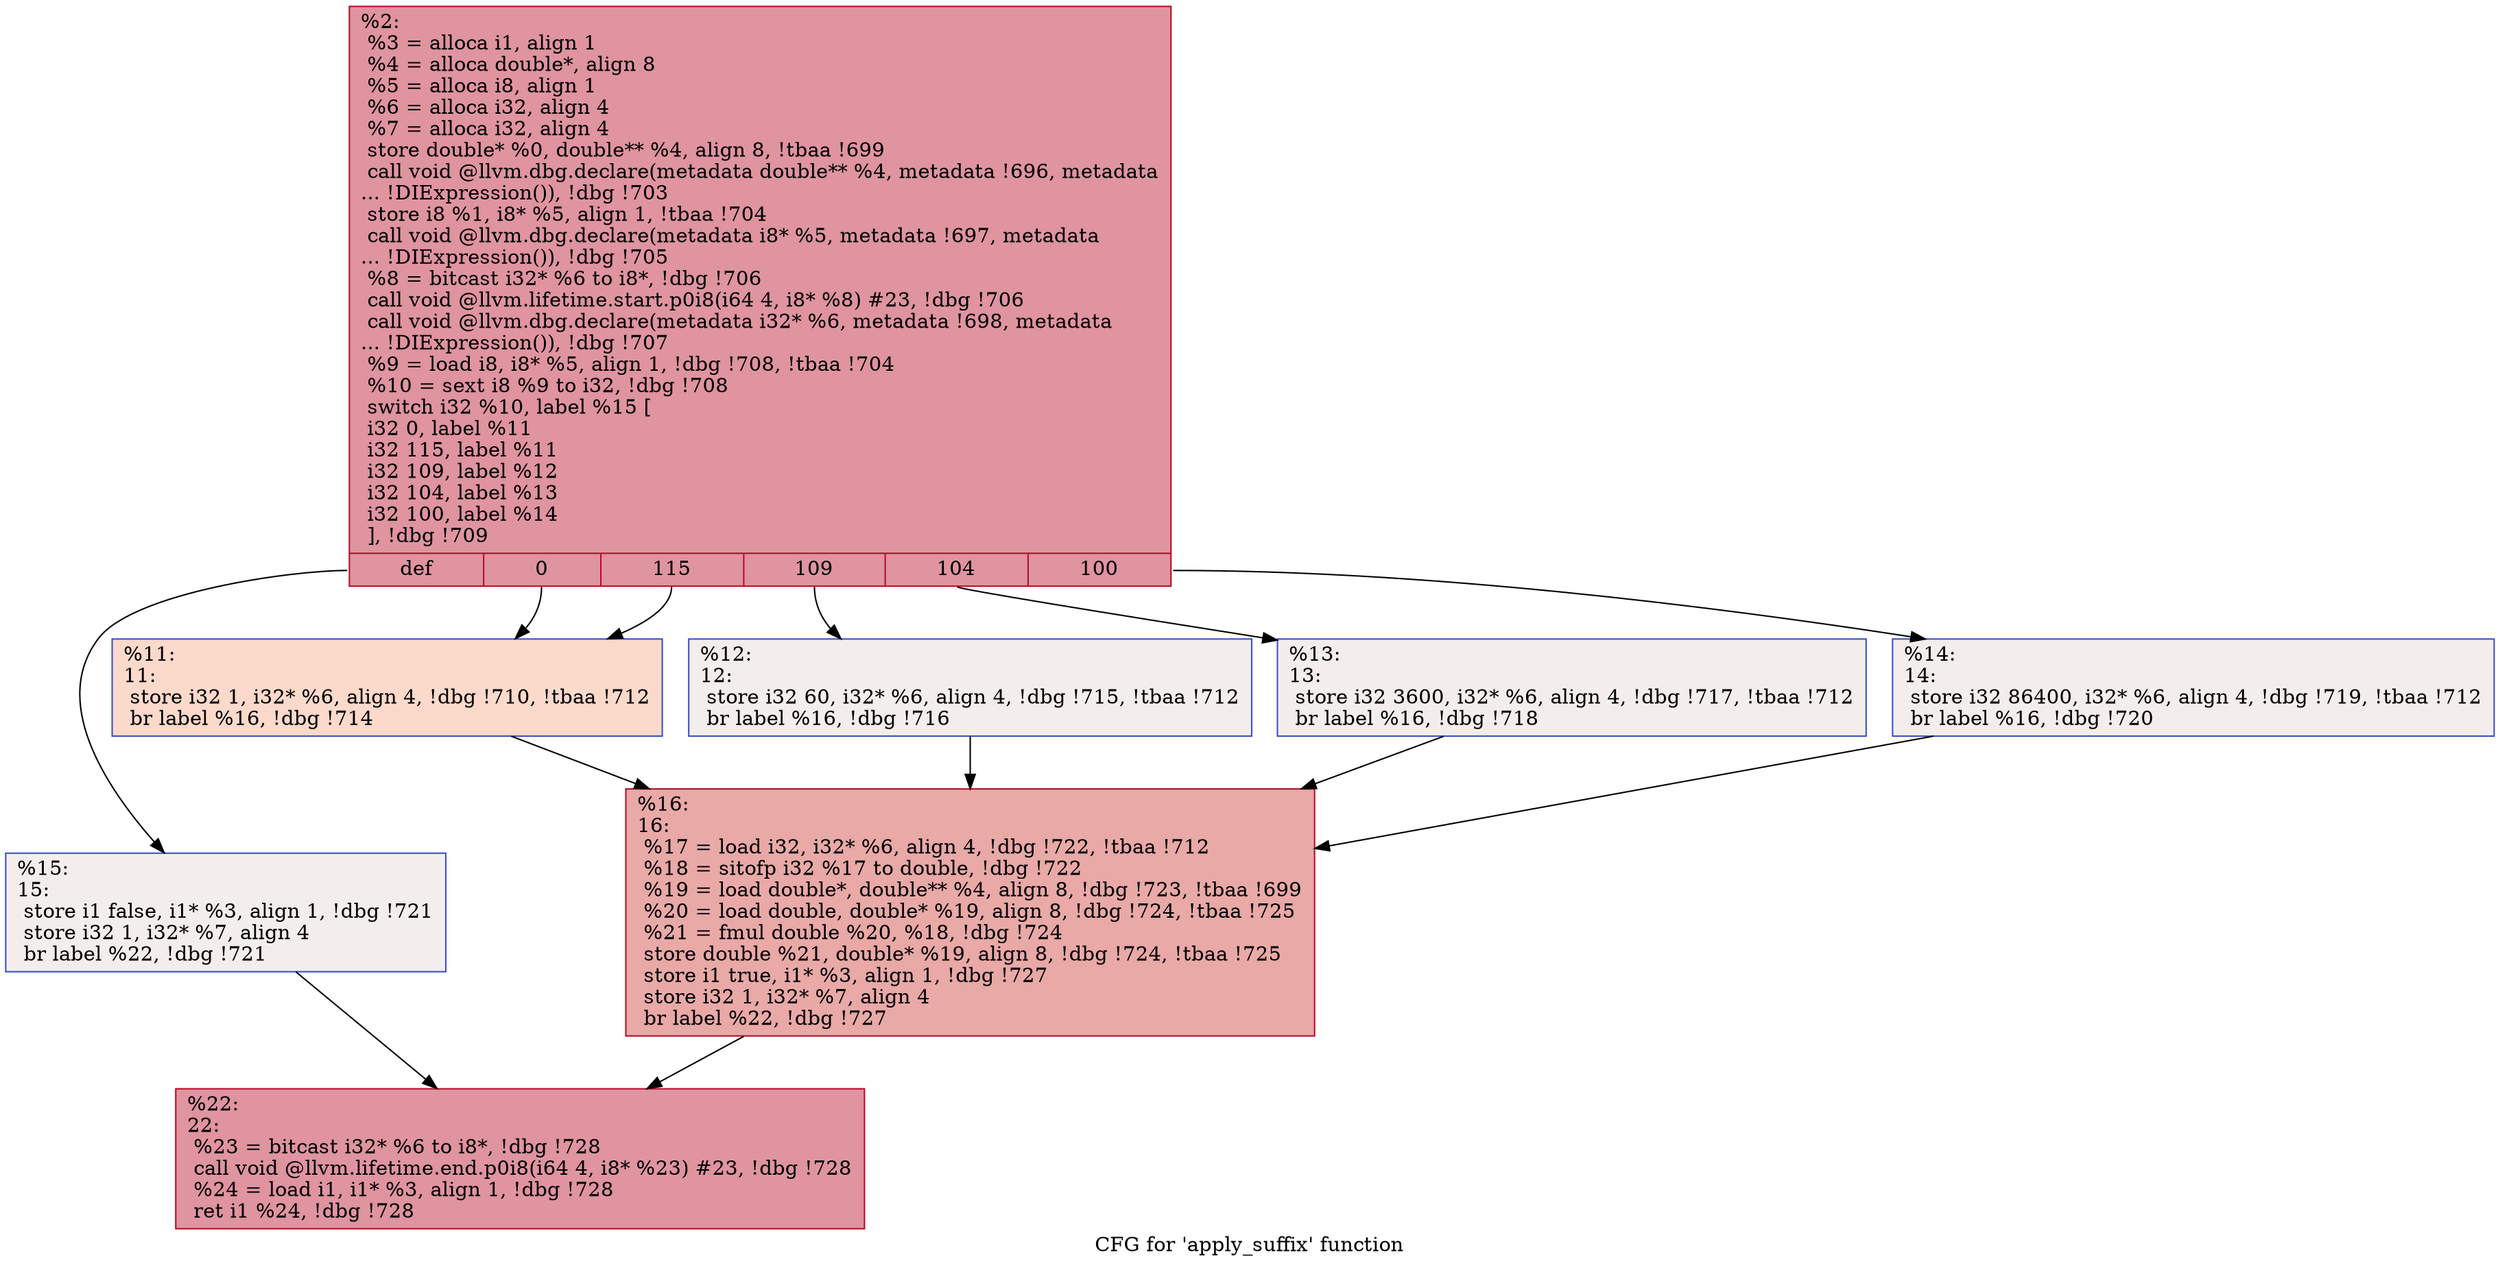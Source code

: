 digraph "CFG for 'apply_suffix' function" {
	label="CFG for 'apply_suffix' function";

	Node0x8b6730 [shape=record,color="#b70d28ff", style=filled, fillcolor="#b70d2870",label="{%2:\l  %3 = alloca i1, align 1\l  %4 = alloca double*, align 8\l  %5 = alloca i8, align 1\l  %6 = alloca i32, align 4\l  %7 = alloca i32, align 4\l  store double* %0, double** %4, align 8, !tbaa !699\l  call void @llvm.dbg.declare(metadata double** %4, metadata !696, metadata\l... !DIExpression()), !dbg !703\l  store i8 %1, i8* %5, align 1, !tbaa !704\l  call void @llvm.dbg.declare(metadata i8* %5, metadata !697, metadata\l... !DIExpression()), !dbg !705\l  %8 = bitcast i32* %6 to i8*, !dbg !706\l  call void @llvm.lifetime.start.p0i8(i64 4, i8* %8) #23, !dbg !706\l  call void @llvm.dbg.declare(metadata i32* %6, metadata !698, metadata\l... !DIExpression()), !dbg !707\l  %9 = load i8, i8* %5, align 1, !dbg !708, !tbaa !704\l  %10 = sext i8 %9 to i32, !dbg !708\l  switch i32 %10, label %15 [\l    i32 0, label %11\l    i32 115, label %11\l    i32 109, label %12\l    i32 104, label %13\l    i32 100, label %14\l  ], !dbg !709\l|{<s0>def|<s1>0|<s2>115|<s3>109|<s4>104|<s5>100}}"];
	Node0x8b6730:s0 -> Node0x8b68c0;
	Node0x8b6730:s1 -> Node0x8b6780;
	Node0x8b6730:s2 -> Node0x8b6780;
	Node0x8b6730:s3 -> Node0x8b67d0;
	Node0x8b6730:s4 -> Node0x8b6820;
	Node0x8b6730:s5 -> Node0x8b6870;
	Node0x8b6780 [shape=record,color="#3d50c3ff", style=filled, fillcolor="#f7a88970",label="{%11:\l11:                                               \l  store i32 1, i32* %6, align 4, !dbg !710, !tbaa !712\l  br label %16, !dbg !714\l}"];
	Node0x8b6780 -> Node0x8b6910;
	Node0x8b67d0 [shape=record,color="#3d50c3ff", style=filled, fillcolor="#e5d8d170",label="{%12:\l12:                                               \l  store i32 60, i32* %6, align 4, !dbg !715, !tbaa !712\l  br label %16, !dbg !716\l}"];
	Node0x8b67d0 -> Node0x8b6910;
	Node0x8b6820 [shape=record,color="#3d50c3ff", style=filled, fillcolor="#e5d8d170",label="{%13:\l13:                                               \l  store i32 3600, i32* %6, align 4, !dbg !717, !tbaa !712\l  br label %16, !dbg !718\l}"];
	Node0x8b6820 -> Node0x8b6910;
	Node0x8b6870 [shape=record,color="#3d50c3ff", style=filled, fillcolor="#e5d8d170",label="{%14:\l14:                                               \l  store i32 86400, i32* %6, align 4, !dbg !719, !tbaa !712\l  br label %16, !dbg !720\l}"];
	Node0x8b6870 -> Node0x8b6910;
	Node0x8b68c0 [shape=record,color="#3d50c3ff", style=filled, fillcolor="#e5d8d170",label="{%15:\l15:                                               \l  store i1 false, i1* %3, align 1, !dbg !721\l  store i32 1, i32* %7, align 4\l  br label %22, !dbg !721\l}"];
	Node0x8b68c0 -> Node0x8b6960;
	Node0x8b6910 [shape=record,color="#b70d28ff", style=filled, fillcolor="#ca3b3770",label="{%16:\l16:                                               \l  %17 = load i32, i32* %6, align 4, !dbg !722, !tbaa !712\l  %18 = sitofp i32 %17 to double, !dbg !722\l  %19 = load double*, double** %4, align 8, !dbg !723, !tbaa !699\l  %20 = load double, double* %19, align 8, !dbg !724, !tbaa !725\l  %21 = fmul double %20, %18, !dbg !724\l  store double %21, double* %19, align 8, !dbg !724, !tbaa !725\l  store i1 true, i1* %3, align 1, !dbg !727\l  store i32 1, i32* %7, align 4\l  br label %22, !dbg !727\l}"];
	Node0x8b6910 -> Node0x8b6960;
	Node0x8b6960 [shape=record,color="#b70d28ff", style=filled, fillcolor="#b70d2870",label="{%22:\l22:                                               \l  %23 = bitcast i32* %6 to i8*, !dbg !728\l  call void @llvm.lifetime.end.p0i8(i64 4, i8* %23) #23, !dbg !728\l  %24 = load i1, i1* %3, align 1, !dbg !728\l  ret i1 %24, !dbg !728\l}"];
}
